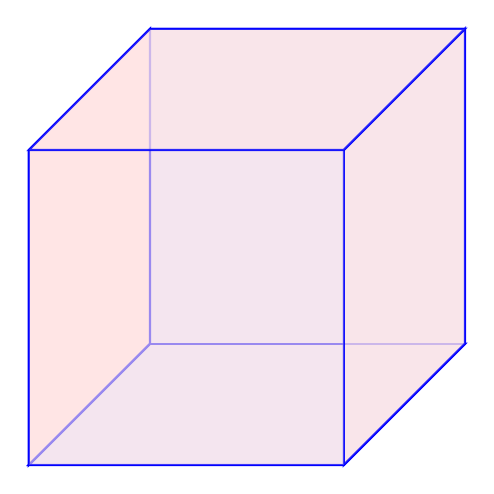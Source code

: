 ﻿\begin{tikzpicture}[scale=2]

\newcommand{\Depth}{2}
\newcommand{\Height}{2}
\newcommand{\Width}{2}

\coordinate (O) at (0,0,0);
\coordinate (A) at (0,\Width,0);
\coordinate (B) at (0,\Width,\Height);
\coordinate (C) at (0,0,\Height);
\coordinate (D) at (\Depth,0,0);
\coordinate (E) at (\Depth,\Width,0);
\coordinate (F) at (\Depth,\Width,\Height);
\coordinate (G) at (\Depth,0,\Height);

\draw[thick,blue,fill=blue!10] (O) -- (C) -- (G) -- (D) -- cycle;% Bottom Face
\draw[thick,blue,fill=blue!10] (O) -- (A) -- (E) -- (D) -- cycle;% Back Face
\draw[thick,blue,fill=red!10] (O) -- (A) -- (B) -- (C) -- cycle;% Left Face
\draw[thick,blue,fill=red!10,opacity=0.8] (D) -- (E) -- (F) -- (G) -- cycle;% Right Face
\draw[thick,blue,fill=red!10,opacity=0.6] (C) -- (B) -- (F) -- (G) -- cycle;% Front Face
\draw[thick,blue,fill=red!10,opacity=0.8] (A) -- (B) -- (F) -- (E) -- cycle;% Top Face

%% Following is for debugging purposes so you can see where the points are
%% These are last so that they show up on top
%\foreach \xy in {O, A, B, C, D, E, F, G}{
%    \node at (\xy) {\xy};
%}
\end{tikzpicture}
